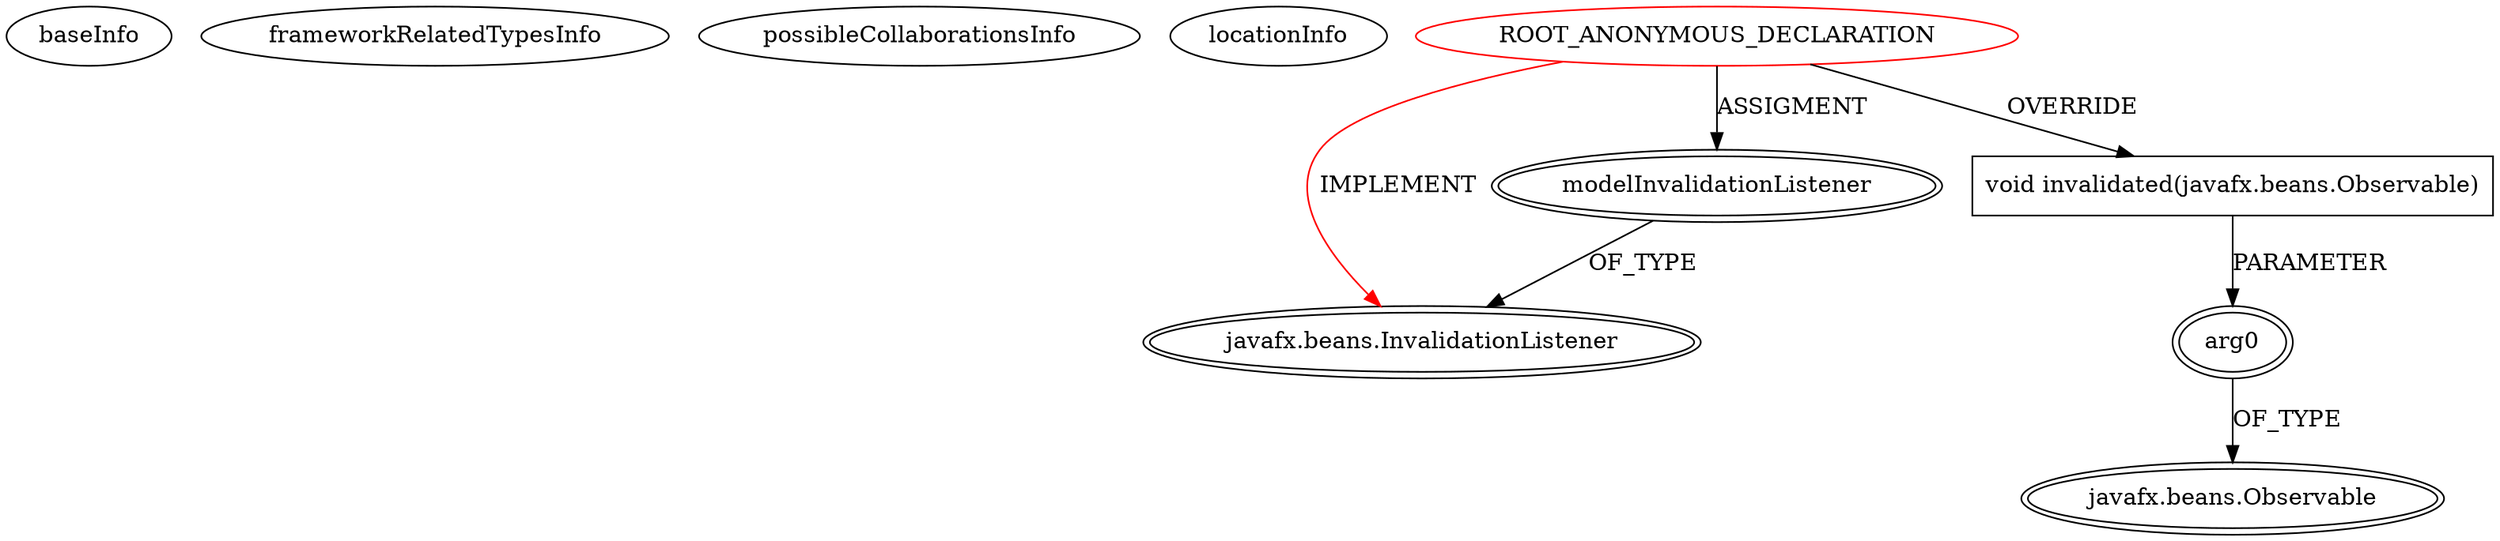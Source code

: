 digraph {
baseInfo[graphId=2773,category="extension_graph",isAnonymous=true,possibleRelation=false]
frameworkRelatedTypesInfo[0="javafx.beans.InvalidationListener"]
possibleCollaborationsInfo[]
locationInfo[projectName="glurbi-labifx",filePath="/glurbi-labifx/labifx-master/src/main/java/glurbi/labifx/LabiPane.java",contextSignature="LabiPane",graphId="2773"]
0[label="ROOT_ANONYMOUS_DECLARATION",vertexType="ROOT_ANONYMOUS_DECLARATION",isFrameworkType=false,color=red]
1[label="javafx.beans.InvalidationListener",vertexType="FRAMEWORK_INTERFACE_TYPE",isFrameworkType=true,peripheries=2]
2[label="modelInvalidationListener",vertexType="OUTSIDE_VARIABLE_EXPRESION",isFrameworkType=true,peripheries=2]
4[label="void invalidated(javafx.beans.Observable)",vertexType="OVERRIDING_METHOD_DECLARATION",isFrameworkType=false,shape=box]
5[label="arg0",vertexType="PARAMETER_DECLARATION",isFrameworkType=true,peripheries=2]
6[label="javafx.beans.Observable",vertexType="FRAMEWORK_INTERFACE_TYPE",isFrameworkType=true,peripheries=2]
0->1[label="IMPLEMENT",color=red]
0->2[label="ASSIGMENT"]
2->1[label="OF_TYPE"]
0->4[label="OVERRIDE"]
5->6[label="OF_TYPE"]
4->5[label="PARAMETER"]
}
